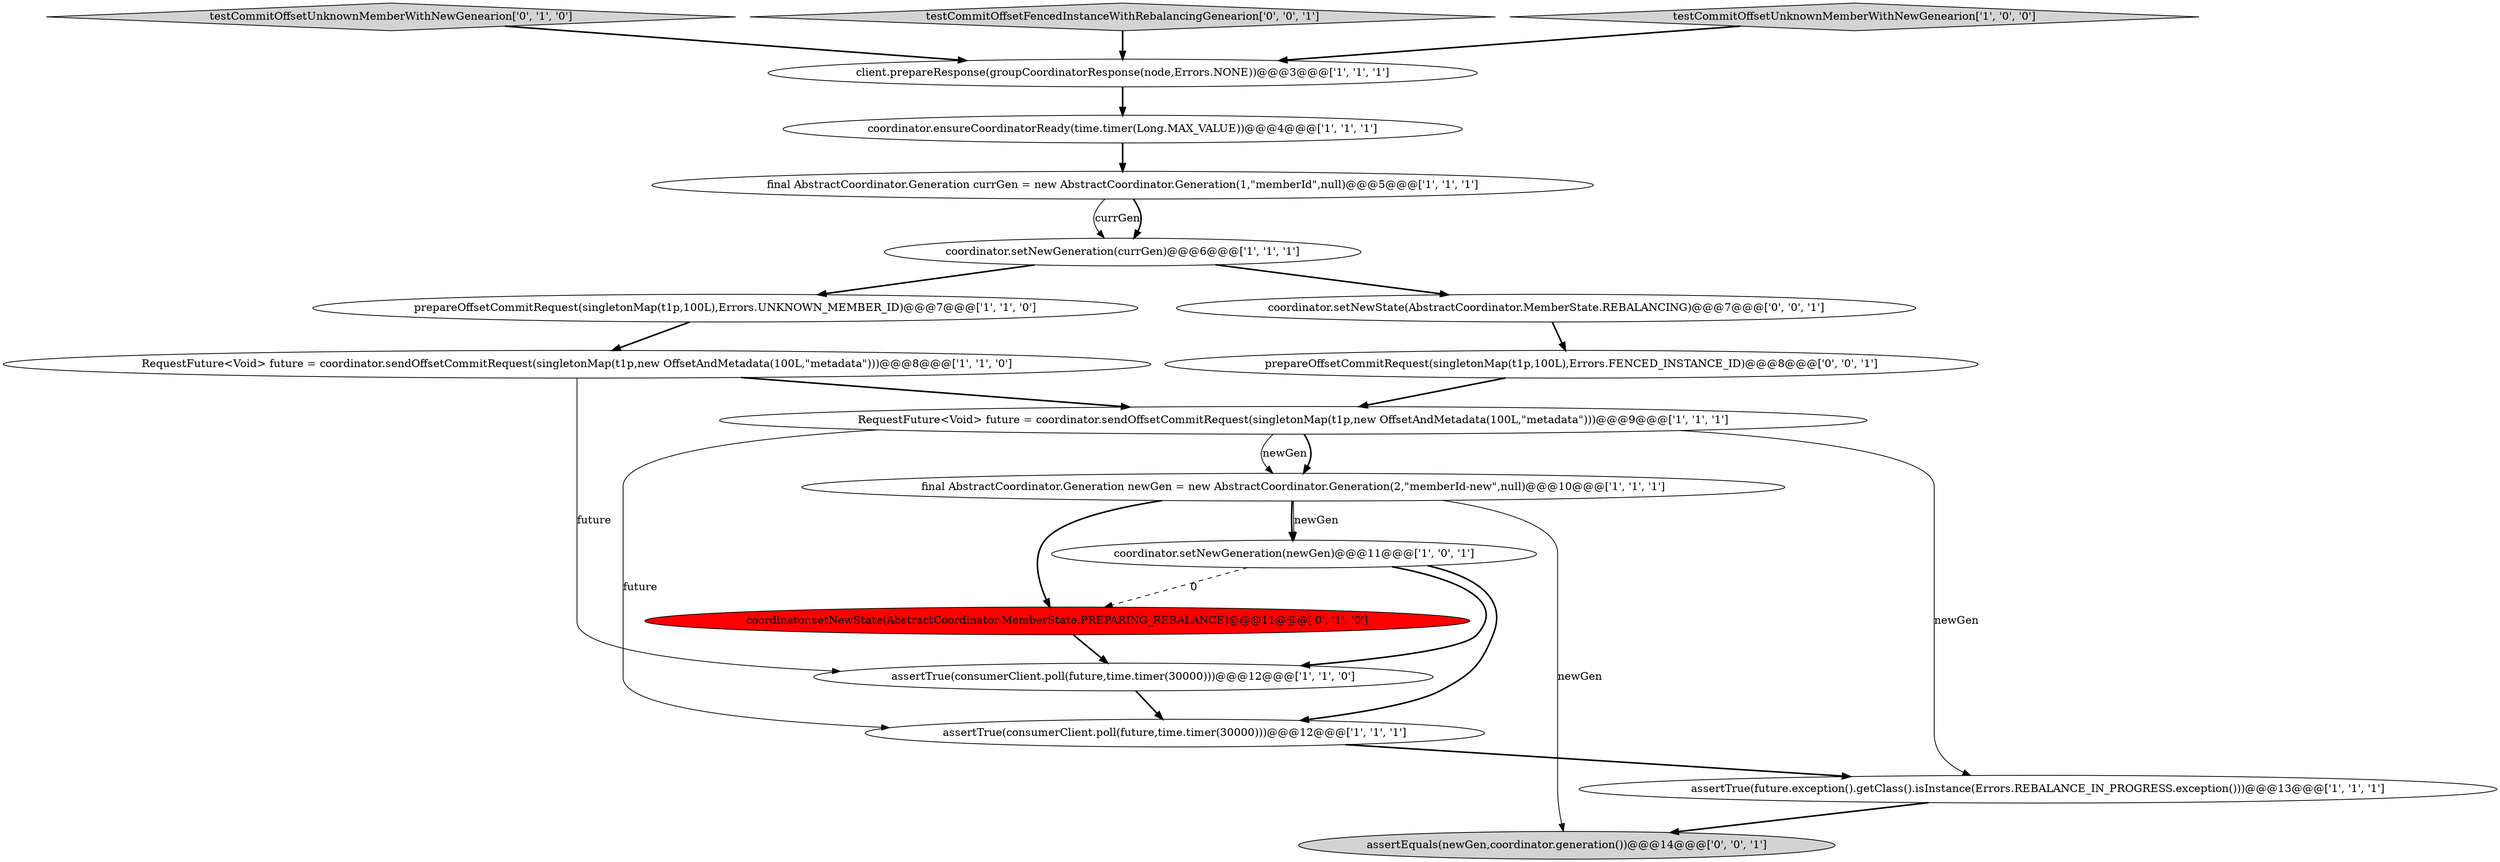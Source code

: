 digraph {
17 [style = filled, label = "coordinator.setNewState(AbstractCoordinator.MemberState.REBALANCING)@@@7@@@['0', '0', '1']", fillcolor = white, shape = ellipse image = "AAA0AAABBB3BBB"];
10 [style = filled, label = "RequestFuture<Void> future = coordinator.sendOffsetCommitRequest(singletonMap(t1p,new OffsetAndMetadata(100L,\"metadata\")))@@@8@@@['1', '1', '0']", fillcolor = white, shape = ellipse image = "AAA0AAABBB1BBB"];
0 [style = filled, label = "coordinator.ensureCoordinatorReady(time.timer(Long.MAX_VALUE))@@@4@@@['1', '1', '1']", fillcolor = white, shape = ellipse image = "AAA0AAABBB1BBB"];
4 [style = filled, label = "assertTrue(consumerClient.poll(future,time.timer(30000)))@@@12@@@['1', '1', '1']", fillcolor = white, shape = ellipse image = "AAA0AAABBB1BBB"];
13 [style = filled, label = "coordinator.setNewState(AbstractCoordinator.MemberState.PREPARING_REBALANCE)@@@11@@@['0', '1', '0']", fillcolor = red, shape = ellipse image = "AAA1AAABBB2BBB"];
7 [style = filled, label = "assertTrue(future.exception().getClass().isInstance(Errors.REBALANCE_IN_PROGRESS.exception()))@@@13@@@['1', '1', '1']", fillcolor = white, shape = ellipse image = "AAA0AAABBB1BBB"];
14 [style = filled, label = "testCommitOffsetUnknownMemberWithNewGenearion['0', '1', '0']", fillcolor = lightgray, shape = diamond image = "AAA0AAABBB2BBB"];
15 [style = filled, label = "testCommitOffsetFencedInstanceWithRebalancingGenearion['0', '0', '1']", fillcolor = lightgray, shape = diamond image = "AAA0AAABBB3BBB"];
3 [style = filled, label = "RequestFuture<Void> future = coordinator.sendOffsetCommitRequest(singletonMap(t1p,new OffsetAndMetadata(100L,\"metadata\")))@@@9@@@['1', '1', '1']", fillcolor = white, shape = ellipse image = "AAA0AAABBB1BBB"];
6 [style = filled, label = "client.prepareResponse(groupCoordinatorResponse(node,Errors.NONE))@@@3@@@['1', '1', '1']", fillcolor = white, shape = ellipse image = "AAA0AAABBB1BBB"];
1 [style = filled, label = "coordinator.setNewGeneration(currGen)@@@6@@@['1', '1', '1']", fillcolor = white, shape = ellipse image = "AAA0AAABBB1BBB"];
5 [style = filled, label = "final AbstractCoordinator.Generation newGen = new AbstractCoordinator.Generation(2,\"memberId-new\",null)@@@10@@@['1', '1', '1']", fillcolor = white, shape = ellipse image = "AAA0AAABBB1BBB"];
9 [style = filled, label = "final AbstractCoordinator.Generation currGen = new AbstractCoordinator.Generation(1,\"memberId\",null)@@@5@@@['1', '1', '1']", fillcolor = white, shape = ellipse image = "AAA0AAABBB1BBB"];
11 [style = filled, label = "coordinator.setNewGeneration(newGen)@@@11@@@['1', '0', '1']", fillcolor = white, shape = ellipse image = "AAA0AAABBB1BBB"];
18 [style = filled, label = "assertEquals(newGen,coordinator.generation())@@@14@@@['0', '0', '1']", fillcolor = lightgray, shape = ellipse image = "AAA0AAABBB3BBB"];
2 [style = filled, label = "prepareOffsetCommitRequest(singletonMap(t1p,100L),Errors.UNKNOWN_MEMBER_ID)@@@7@@@['1', '1', '0']", fillcolor = white, shape = ellipse image = "AAA0AAABBB1BBB"];
12 [style = filled, label = "testCommitOffsetUnknownMemberWithNewGenearion['1', '0', '0']", fillcolor = lightgray, shape = diamond image = "AAA0AAABBB1BBB"];
16 [style = filled, label = "prepareOffsetCommitRequest(singletonMap(t1p,100L),Errors.FENCED_INSTANCE_ID)@@@8@@@['0', '0', '1']", fillcolor = white, shape = ellipse image = "AAA0AAABBB3BBB"];
8 [style = filled, label = "assertTrue(consumerClient.poll(future,time.timer(30000)))@@@12@@@['1', '1', '0']", fillcolor = white, shape = ellipse image = "AAA0AAABBB1BBB"];
16->3 [style = bold, label=""];
0->9 [style = bold, label=""];
11->4 [style = bold, label=""];
10->8 [style = solid, label="future"];
3->4 [style = solid, label="future"];
9->1 [style = solid, label="currGen"];
10->3 [style = bold, label=""];
15->6 [style = bold, label=""];
6->0 [style = bold, label=""];
2->10 [style = bold, label=""];
12->6 [style = bold, label=""];
4->7 [style = bold, label=""];
1->17 [style = bold, label=""];
3->7 [style = solid, label="newGen"];
3->5 [style = bold, label=""];
11->13 [style = dashed, label="0"];
5->11 [style = solid, label="newGen"];
5->13 [style = bold, label=""];
5->18 [style = solid, label="newGen"];
3->5 [style = solid, label="newGen"];
7->18 [style = bold, label=""];
11->8 [style = bold, label=""];
1->2 [style = bold, label=""];
5->11 [style = bold, label=""];
8->4 [style = bold, label=""];
13->8 [style = bold, label=""];
9->1 [style = bold, label=""];
14->6 [style = bold, label=""];
17->16 [style = bold, label=""];
}
